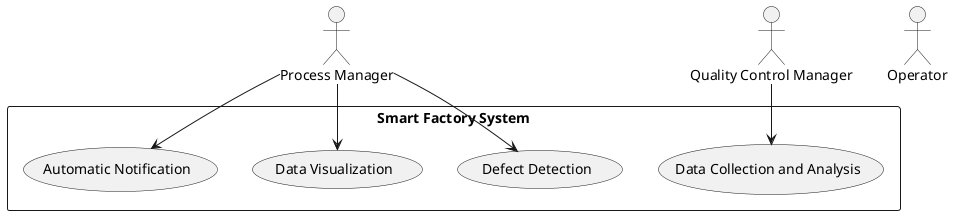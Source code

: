 @startuml
actor "Process Manager"
actor "Operator"
actor "Quality Control Manager"

rectangle "Smart Factory System" {
    usecase "Defect Detection" as UC1
    usecase "Data Visualization" as UC2
    usecase "Automatic Notification" as UC3
    usecase "Data Collection and Analysis" as UC4
}

"Process Manager" --> UC1
"Process Manager" --> UC2
"Process Manager" --> UC3
"Quality Control Manager" --> UC4
@enduml
